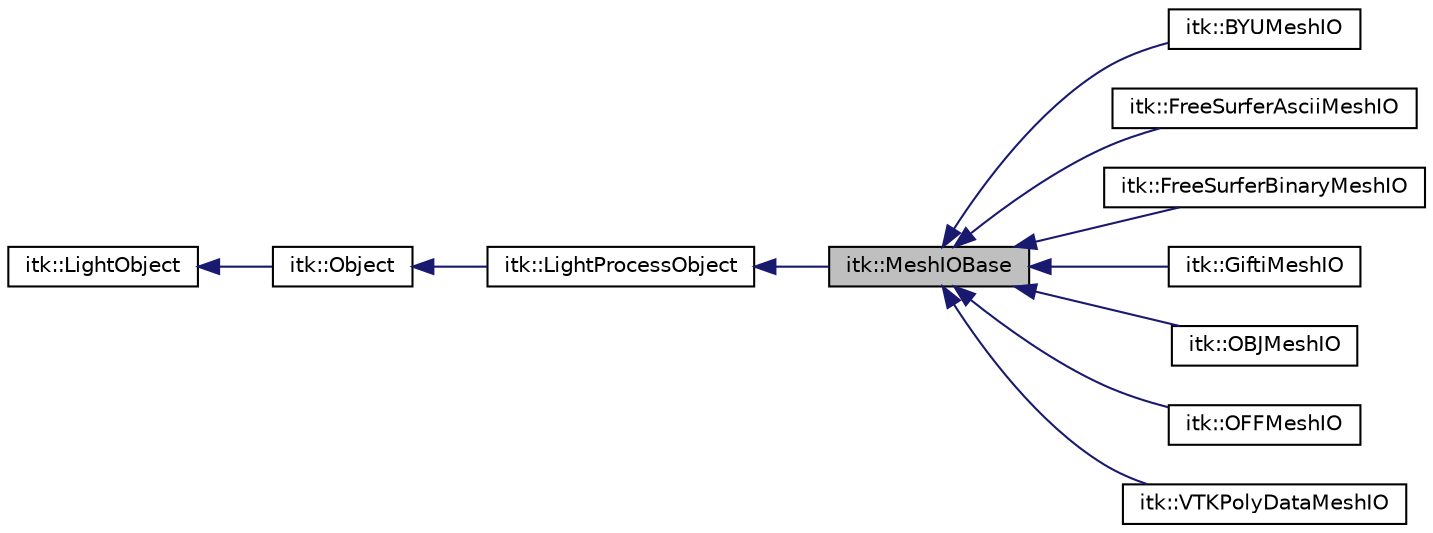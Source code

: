 digraph "itk::MeshIOBase"
{
 // LATEX_PDF_SIZE
  edge [fontname="Helvetica",fontsize="10",labelfontname="Helvetica",labelfontsize="10"];
  node [fontname="Helvetica",fontsize="10",shape=record];
  rankdir="LR";
  Node1 [label="itk::MeshIOBase",height=0.2,width=0.4,color="black", fillcolor="grey75", style="filled", fontcolor="black",tooltip="Abstract superclass defines mesh IO interface."];
  Node2 -> Node1 [dir="back",color="midnightblue",fontsize="10",style="solid",fontname="Helvetica"];
  Node2 [label="itk::LightProcessObject",height=0.2,width=0.4,color="black", fillcolor="white", style="filled",URL="$classitk_1_1LightProcessObject.html",tooltip="LightProcessObject is the base class for all process objects (source, filters, mappers) in the Insigh..."];
  Node3 -> Node2 [dir="back",color="midnightblue",fontsize="10",style="solid",fontname="Helvetica"];
  Node3 [label="itk::Object",height=0.2,width=0.4,color="black", fillcolor="white", style="filled",URL="$classitk_1_1Object.html",tooltip="Base class for most ITK classes."];
  Node4 -> Node3 [dir="back",color="midnightblue",fontsize="10",style="solid",fontname="Helvetica"];
  Node4 [label="itk::LightObject",height=0.2,width=0.4,color="black", fillcolor="white", style="filled",URL="$classitk_1_1LightObject.html",tooltip="Light weight base class for most itk classes."];
  Node1 -> Node5 [dir="back",color="midnightblue",fontsize="10",style="solid",fontname="Helvetica"];
  Node5 [label="itk::BYUMeshIO",height=0.2,width=0.4,color="black", fillcolor="white", style="filled",URL="$classitk_1_1BYUMeshIO.html",tooltip="This class defines how to read and write BYU Geometry File Format."];
  Node1 -> Node6 [dir="back",color="midnightblue",fontsize="10",style="solid",fontname="Helvetica"];
  Node6 [label="itk::FreeSurferAsciiMeshIO",height=0.2,width=0.4,color="black", fillcolor="white", style="filled",URL="$classitk_1_1FreeSurferAsciiMeshIO.html",tooltip="This class defines how to read and write freesurfer ASCII surface format. To use IO factory,..."];
  Node1 -> Node7 [dir="back",color="midnightblue",fontsize="10",style="solid",fontname="Helvetica"];
  Node7 [label="itk::FreeSurferBinaryMeshIO",height=0.2,width=0.4,color="black", fillcolor="white", style="filled",URL="$classitk_1_1FreeSurferBinaryMeshIO.html",tooltip="This class defines how to read Freesurfer binary surface file format. To use IO factory,..."];
  Node1 -> Node8 [dir="back",color="midnightblue",fontsize="10",style="solid",fontname="Helvetica"];
  Node8 [label="itk::GiftiMeshIO",height=0.2,width=0.4,color="black", fillcolor="white", style="filled",URL="$classitk_1_1GiftiMeshIO.html",tooltip="This class defines how to read and write Gifti file format."];
  Node1 -> Node9 [dir="back",color="midnightblue",fontsize="10",style="solid",fontname="Helvetica"];
  Node9 [label="itk::OBJMeshIO",height=0.2,width=0.4,color="black", fillcolor="white", style="filled",URL="$classitk_1_1OBJMeshIO.html",tooltip="This class defines how to read and write Object file format."];
  Node1 -> Node10 [dir="back",color="midnightblue",fontsize="10",style="solid",fontname="Helvetica"];
  Node10 [label="itk::OFFMeshIO",height=0.2,width=0.4,color="black", fillcolor="white", style="filled",URL="$classitk_1_1OFFMeshIO.html",tooltip="this class defines how to read and write Object file format."];
  Node1 -> Node11 [dir="back",color="midnightblue",fontsize="10",style="solid",fontname="Helvetica"];
  Node11 [label="itk::VTKPolyDataMeshIO",height=0.2,width=0.4,color="black", fillcolor="white", style="filled",URL="$classitk_1_1VTKPolyDataMeshIO.html",tooltip="This class defines how to read and write vtk legacy file format."];
}

